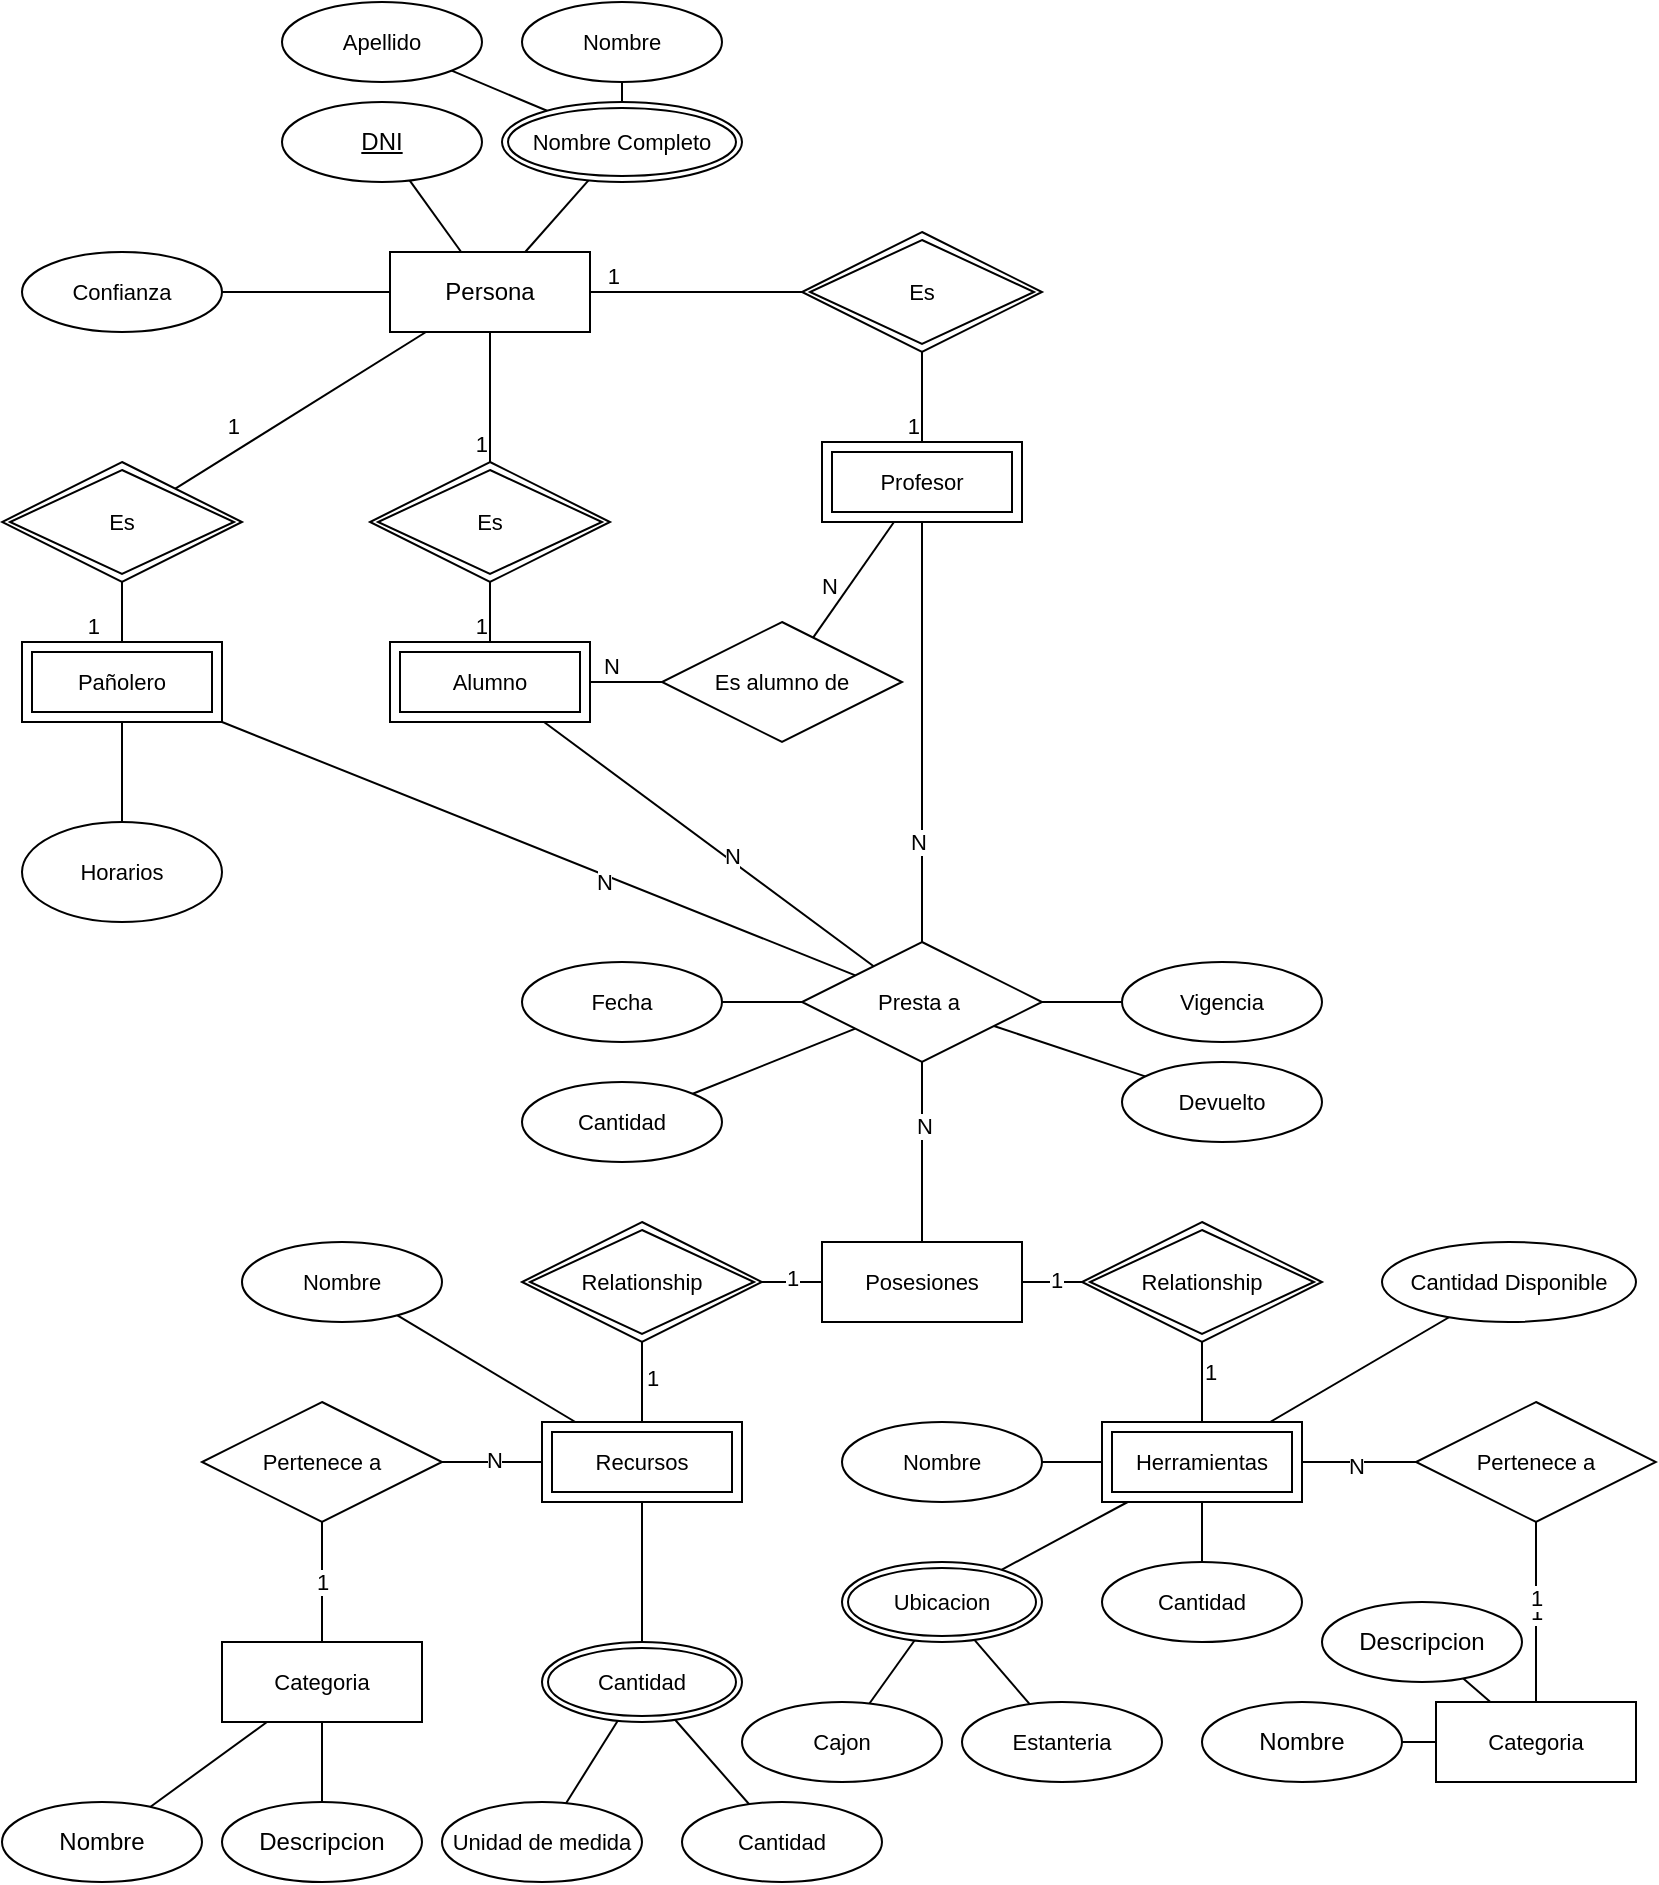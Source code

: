 <mxfile version="27.0.2">
  <diagram name="Página-1" id="O-sHqux_YMcQd7GKFfrd">
    <mxGraphModel dx="1652" dy="946" grid="1" gridSize="10" guides="1" tooltips="1" connect="1" arrows="1" fold="1" page="1" pageScale="1" pageWidth="827" pageHeight="1169" math="0" shadow="0">
      <root>
        <mxCell id="0" />
        <mxCell id="1" parent="0" />
        <mxCell id="E2emIpxxr5MAVBgKW4-d-1" value="Persona" style="whiteSpace=wrap;html=1;align=center;" parent="1" vertex="1">
          <mxGeometry x="194" y="285" width="100" height="40" as="geometry" />
        </mxCell>
        <mxCell id="E2emIpxxr5MAVBgKW4-d-2" value="&lt;u&gt;DNI&lt;/u&gt;" style="ellipse;whiteSpace=wrap;html=1;align=center;" parent="1" vertex="1">
          <mxGeometry x="140" y="210" width="100" height="40" as="geometry" />
        </mxCell>
        <mxCell id="E2emIpxxr5MAVBgKW4-d-3" value="" style="endArrow=none;html=1;rounded=0;" parent="1" source="E2emIpxxr5MAVBgKW4-d-2" target="E2emIpxxr5MAVBgKW4-d-1" edge="1">
          <mxGeometry relative="1" as="geometry">
            <mxPoint x="110" y="350" as="sourcePoint" />
            <mxPoint x="270" y="350" as="targetPoint" />
          </mxGeometry>
        </mxCell>
        <mxCell id="E2emIpxxr5MAVBgKW4-d-6" style="edgeStyle=none;shape=connector;rounded=0;orthogonalLoop=1;jettySize=auto;html=1;strokeColor=default;align=center;verticalAlign=middle;fontFamily=Helvetica;fontSize=11;fontColor=default;labelBackgroundColor=default;endArrow=none;" parent="1" source="E2emIpxxr5MAVBgKW4-d-7" target="E2emIpxxr5MAVBgKW4-d-1" edge="1">
          <mxGeometry relative="1" as="geometry">
            <mxPoint x="276.001" y="247.546" as="sourcePoint" />
          </mxGeometry>
        </mxCell>
        <mxCell id="E2emIpxxr5MAVBgKW4-d-7" value="Nombre Completo" style="ellipse;shape=doubleEllipse;margin=3;whiteSpace=wrap;html=1;align=center;fontFamily=Helvetica;fontSize=11;fontColor=default;labelBackgroundColor=default;" parent="1" vertex="1">
          <mxGeometry x="250" y="210" width="120" height="40" as="geometry" />
        </mxCell>
        <mxCell id="E2emIpxxr5MAVBgKW4-d-11" style="edgeStyle=none;shape=connector;rounded=0;orthogonalLoop=1;jettySize=auto;html=1;strokeColor=default;align=center;verticalAlign=middle;fontFamily=Helvetica;fontSize=11;fontColor=default;labelBackgroundColor=default;endArrow=none;" parent="1" source="E2emIpxxr5MAVBgKW4-d-8" target="E2emIpxxr5MAVBgKW4-d-7" edge="1">
          <mxGeometry relative="1" as="geometry" />
        </mxCell>
        <mxCell id="E2emIpxxr5MAVBgKW4-d-8" value="Nombre" style="ellipse;whiteSpace=wrap;html=1;align=center;fontFamily=Helvetica;fontSize=11;fontColor=default;labelBackgroundColor=default;" parent="1" vertex="1">
          <mxGeometry x="260" y="160" width="100" height="40" as="geometry" />
        </mxCell>
        <mxCell id="E2emIpxxr5MAVBgKW4-d-10" style="edgeStyle=none;shape=connector;rounded=0;orthogonalLoop=1;jettySize=auto;html=1;strokeColor=default;align=center;verticalAlign=middle;fontFamily=Helvetica;fontSize=11;fontColor=default;labelBackgroundColor=default;endArrow=none;" parent="1" source="E2emIpxxr5MAVBgKW4-d-9" target="E2emIpxxr5MAVBgKW4-d-7" edge="1">
          <mxGeometry relative="1" as="geometry" />
        </mxCell>
        <mxCell id="E2emIpxxr5MAVBgKW4-d-9" value="Apellido" style="ellipse;whiteSpace=wrap;html=1;align=center;fontFamily=Helvetica;fontSize=11;fontColor=default;labelBackgroundColor=default;" parent="1" vertex="1">
          <mxGeometry x="140" y="160" width="100" height="40" as="geometry" />
        </mxCell>
        <mxCell id="E2emIpxxr5MAVBgKW4-d-12" value="Es" style="shape=rhombus;double=1;perimeter=rhombusPerimeter;whiteSpace=wrap;html=1;align=center;fontFamily=Helvetica;fontSize=11;fontColor=default;labelBackgroundColor=default;" parent="1" vertex="1">
          <mxGeometry x="184" y="390" width="120" height="60" as="geometry" />
        </mxCell>
        <mxCell id="E2emIpxxr5MAVBgKW4-d-13" value="Es" style="shape=rhombus;double=1;perimeter=rhombusPerimeter;whiteSpace=wrap;html=1;align=center;fontFamily=Helvetica;fontSize=11;fontColor=default;labelBackgroundColor=default;" parent="1" vertex="1">
          <mxGeometry x="400" y="275" width="120" height="60" as="geometry" />
        </mxCell>
        <mxCell id="E2emIpxxr5MAVBgKW4-d-16" value="&lt;div&gt;Es&lt;/div&gt;" style="shape=rhombus;double=1;perimeter=rhombusPerimeter;whiteSpace=wrap;html=1;align=center;fontFamily=Helvetica;fontSize=11;fontColor=default;labelBackgroundColor=default;" parent="1" vertex="1">
          <mxGeometry y="390" width="120" height="60" as="geometry" />
        </mxCell>
        <mxCell id="T2F4RTrKxuqQYu7UsIe5-19" style="edgeStyle=none;shape=connector;rounded=0;orthogonalLoop=1;jettySize=auto;html=1;strokeColor=default;align=center;verticalAlign=middle;fontFamily=Helvetica;fontSize=11;fontColor=default;labelBackgroundColor=default;endArrow=none;" edge="1" parent="1" source="E2emIpxxr5MAVBgKW4-d-18" target="T2F4RTrKxuqQYu7UsIe5-15">
          <mxGeometry relative="1" as="geometry" />
        </mxCell>
        <mxCell id="T2F4RTrKxuqQYu7UsIe5-31" value="N" style="edgeLabel;html=1;align=center;verticalAlign=middle;resizable=0;points=[];fontFamily=Helvetica;fontSize=11;fontColor=default;labelBackgroundColor=default;" vertex="1" connectable="0" parent="T2F4RTrKxuqQYu7UsIe5-19">
          <mxGeometry x="0.519" y="-2" relative="1" as="geometry">
            <mxPoint as="offset" />
          </mxGeometry>
        </mxCell>
        <mxCell id="E2emIpxxr5MAVBgKW4-d-18" value="Profesor" style="shape=ext;margin=3;double=1;whiteSpace=wrap;html=1;align=center;fontFamily=Helvetica;fontSize=11;fontColor=default;labelBackgroundColor=default;" parent="1" vertex="1">
          <mxGeometry x="410" y="380" width="100" height="40" as="geometry" />
        </mxCell>
        <mxCell id="E2emIpxxr5MAVBgKW4-d-54" style="edgeStyle=none;shape=connector;rounded=0;orthogonalLoop=1;jettySize=auto;html=1;strokeColor=default;align=center;verticalAlign=middle;fontFamily=Helvetica;fontSize=11;fontColor=default;labelBackgroundColor=default;endArrow=none;" parent="1" source="E2emIpxxr5MAVBgKW4-d-22" target="E2emIpxxr5MAVBgKW4-d-1" edge="1">
          <mxGeometry relative="1" as="geometry" />
        </mxCell>
        <mxCell id="E2emIpxxr5MAVBgKW4-d-22" value="Confianza" style="ellipse;whiteSpace=wrap;html=1;align=center;fontFamily=Helvetica;fontSize=11;fontColor=default;labelBackgroundColor=default;" parent="1" vertex="1">
          <mxGeometry x="10" y="285" width="100" height="40" as="geometry" />
        </mxCell>
        <mxCell id="E2emIpxxr5MAVBgKW4-d-26" value="Alumno" style="shape=ext;margin=3;double=1;whiteSpace=wrap;html=1;align=center;fontFamily=Helvetica;fontSize=11;fontColor=default;labelBackgroundColor=default;" parent="1" vertex="1">
          <mxGeometry x="194" y="480" width="100" height="40" as="geometry" />
        </mxCell>
        <mxCell id="E2emIpxxr5MAVBgKW4-d-27" value="Es alumno de" style="shape=rhombus;perimeter=rhombusPerimeter;whiteSpace=wrap;html=1;align=center;fontFamily=Helvetica;fontSize=11;fontColor=default;labelBackgroundColor=default;" parent="1" vertex="1">
          <mxGeometry x="330" y="470" width="120" height="60" as="geometry" />
        </mxCell>
        <mxCell id="E2emIpxxr5MAVBgKW4-d-32" value="" style="endArrow=none;html=1;rounded=0;strokeColor=default;align=center;verticalAlign=middle;fontFamily=Helvetica;fontSize=11;fontColor=default;labelBackgroundColor=default;" parent="1" source="E2emIpxxr5MAVBgKW4-d-12" target="E2emIpxxr5MAVBgKW4-d-1" edge="1">
          <mxGeometry relative="1" as="geometry">
            <mxPoint x="20" y="450" as="sourcePoint" />
            <mxPoint x="180" y="450" as="targetPoint" />
          </mxGeometry>
        </mxCell>
        <mxCell id="E2emIpxxr5MAVBgKW4-d-33" value="1" style="resizable=0;html=1;whiteSpace=wrap;align=right;verticalAlign=bottom;fontFamily=Helvetica;fontSize=11;fontColor=default;labelBackgroundColor=default;" parent="E2emIpxxr5MAVBgKW4-d-32" connectable="0" vertex="1">
          <mxGeometry x="1" relative="1" as="geometry">
            <mxPoint x="-124" y="55" as="offset" />
          </mxGeometry>
        </mxCell>
        <mxCell id="E2emIpxxr5MAVBgKW4-d-34" value="" style="endArrow=none;html=1;rounded=0;strokeColor=default;align=center;verticalAlign=middle;fontFamily=Helvetica;fontSize=11;fontColor=default;labelBackgroundColor=default;" parent="1" source="E2emIpxxr5MAVBgKW4-d-12" target="E2emIpxxr5MAVBgKW4-d-26" edge="1">
          <mxGeometry relative="1" as="geometry">
            <mxPoint x="10" y="290" as="sourcePoint" />
            <mxPoint x="170" y="290" as="targetPoint" />
          </mxGeometry>
        </mxCell>
        <mxCell id="E2emIpxxr5MAVBgKW4-d-35" value="1" style="resizable=0;html=1;whiteSpace=wrap;align=right;verticalAlign=bottom;fontFamily=Helvetica;fontSize=11;fontColor=default;labelBackgroundColor=default;" parent="E2emIpxxr5MAVBgKW4-d-34" connectable="0" vertex="1">
          <mxGeometry x="1" relative="1" as="geometry">
            <mxPoint as="offset" />
          </mxGeometry>
        </mxCell>
        <mxCell id="E2emIpxxr5MAVBgKW4-d-36" value="" style="endArrow=none;html=1;rounded=0;strokeColor=default;align=center;verticalAlign=middle;fontFamily=Helvetica;fontSize=11;fontColor=default;labelBackgroundColor=default;" parent="1" source="E2emIpxxr5MAVBgKW4-d-27" target="E2emIpxxr5MAVBgKW4-d-26" edge="1">
          <mxGeometry relative="1" as="geometry">
            <mxPoint x="70" y="285" as="sourcePoint" />
            <mxPoint x="70" y="150" as="targetPoint" />
          </mxGeometry>
        </mxCell>
        <mxCell id="E2emIpxxr5MAVBgKW4-d-37" value="N" style="resizable=0;html=1;whiteSpace=wrap;align=right;verticalAlign=bottom;fontFamily=Helvetica;fontSize=11;fontColor=default;labelBackgroundColor=default;" parent="E2emIpxxr5MAVBgKW4-d-36" connectable="0" vertex="1">
          <mxGeometry x="1" relative="1" as="geometry">
            <mxPoint x="16" as="offset" />
          </mxGeometry>
        </mxCell>
        <mxCell id="E2emIpxxr5MAVBgKW4-d-38" value="" style="endArrow=none;html=1;rounded=0;strokeColor=default;align=center;verticalAlign=middle;fontFamily=Helvetica;fontSize=11;fontColor=default;labelBackgroundColor=default;" parent="1" source="E2emIpxxr5MAVBgKW4-d-27" target="E2emIpxxr5MAVBgKW4-d-18" edge="1">
          <mxGeometry relative="1" as="geometry">
            <mxPoint x="390" y="60" as="sourcePoint" />
            <mxPoint x="306" y="60" as="targetPoint" />
          </mxGeometry>
        </mxCell>
        <mxCell id="E2emIpxxr5MAVBgKW4-d-39" value="N" style="resizable=0;html=1;whiteSpace=wrap;align=right;verticalAlign=bottom;fontFamily=Helvetica;fontSize=11;fontColor=default;labelBackgroundColor=default;" parent="E2emIpxxr5MAVBgKW4-d-38" connectable="0" vertex="1">
          <mxGeometry x="1" relative="1" as="geometry">
            <mxPoint x="-26" y="40" as="offset" />
          </mxGeometry>
        </mxCell>
        <mxCell id="E2emIpxxr5MAVBgKW4-d-40" value="" style="endArrow=none;html=1;rounded=0;strokeColor=default;align=center;verticalAlign=middle;fontFamily=Helvetica;fontSize=11;fontColor=default;labelBackgroundColor=default;" parent="1" source="E2emIpxxr5MAVBgKW4-d-13" target="E2emIpxxr5MAVBgKW4-d-18" edge="1">
          <mxGeometry relative="1" as="geometry">
            <mxPoint x="370" y="265" as="sourcePoint" />
            <mxPoint x="370" y="130" as="targetPoint" />
          </mxGeometry>
        </mxCell>
        <mxCell id="E2emIpxxr5MAVBgKW4-d-41" value="1" style="resizable=0;html=1;whiteSpace=wrap;align=right;verticalAlign=bottom;fontFamily=Helvetica;fontSize=11;fontColor=default;labelBackgroundColor=default;" parent="E2emIpxxr5MAVBgKW4-d-40" connectable="0" vertex="1">
          <mxGeometry x="1" relative="1" as="geometry">
            <mxPoint as="offset" />
          </mxGeometry>
        </mxCell>
        <mxCell id="E2emIpxxr5MAVBgKW4-d-42" value="" style="endArrow=none;html=1;rounded=0;strokeColor=default;align=center;verticalAlign=middle;fontFamily=Helvetica;fontSize=11;fontColor=default;labelBackgroundColor=default;" parent="1" source="E2emIpxxr5MAVBgKW4-d-13" target="E2emIpxxr5MAVBgKW4-d-1" edge="1">
          <mxGeometry relative="1" as="geometry">
            <mxPoint x="450" y="235" as="sourcePoint" />
            <mxPoint x="450" y="150" as="targetPoint" />
          </mxGeometry>
        </mxCell>
        <mxCell id="E2emIpxxr5MAVBgKW4-d-43" value="1" style="resizable=0;html=1;whiteSpace=wrap;align=right;verticalAlign=bottom;fontFamily=Helvetica;fontSize=11;fontColor=default;labelBackgroundColor=default;" parent="E2emIpxxr5MAVBgKW4-d-42" connectable="0" vertex="1">
          <mxGeometry x="1" relative="1" as="geometry">
            <mxPoint x="16" as="offset" />
          </mxGeometry>
        </mxCell>
        <mxCell id="E2emIpxxr5MAVBgKW4-d-44" value="" style="endArrow=none;html=1;rounded=0;strokeColor=default;align=center;verticalAlign=middle;fontFamily=Helvetica;fontSize=11;fontColor=default;labelBackgroundColor=default;" parent="1" source="E2emIpxxr5MAVBgKW4-d-16" target="E2emIpxxr5MAVBgKW4-d-1" edge="1">
          <mxGeometry relative="1" as="geometry">
            <mxPoint x="410" y="275" as="sourcePoint" />
            <mxPoint x="304" y="302" as="targetPoint" />
          </mxGeometry>
        </mxCell>
        <mxCell id="E2emIpxxr5MAVBgKW4-d-45" value="1" style="resizable=0;html=1;whiteSpace=wrap;align=right;verticalAlign=bottom;fontFamily=Helvetica;fontSize=11;fontColor=default;labelBackgroundColor=default;" parent="E2emIpxxr5MAVBgKW4-d-44" connectable="0" vertex="1">
          <mxGeometry x="1" relative="1" as="geometry">
            <mxPoint x="32" y="65" as="offset" />
          </mxGeometry>
        </mxCell>
        <mxCell id="E2emIpxxr5MAVBgKW4-d-47" value="" style="endArrow=none;html=1;rounded=0;strokeColor=default;align=center;verticalAlign=middle;fontFamily=Helvetica;fontSize=11;fontColor=default;labelBackgroundColor=default;" parent="1" source="E2emIpxxr5MAVBgKW4-d-16" target="E2emIpxxr5MAVBgKW4-d-52" edge="1">
          <mxGeometry relative="1" as="geometry">
            <mxPoint x="330" y="330" as="sourcePoint" />
            <mxPoint x="60" y="480" as="targetPoint" />
          </mxGeometry>
        </mxCell>
        <mxCell id="E2emIpxxr5MAVBgKW4-d-48" value="1" style="resizable=0;html=1;whiteSpace=wrap;align=right;verticalAlign=bottom;fontFamily=Helvetica;fontSize=11;fontColor=default;labelBackgroundColor=default;" parent="E2emIpxxr5MAVBgKW4-d-47" connectable="0" vertex="1">
          <mxGeometry x="1" relative="1" as="geometry">
            <mxPoint x="-10" as="offset" />
          </mxGeometry>
        </mxCell>
        <mxCell id="E2emIpxxr5MAVBgKW4-d-50" style="edgeStyle=none;shape=connector;rounded=0;orthogonalLoop=1;jettySize=auto;html=1;strokeColor=default;align=center;verticalAlign=middle;fontFamily=Helvetica;fontSize=11;fontColor=default;labelBackgroundColor=default;endArrow=none;" parent="1" source="E2emIpxxr5MAVBgKW4-d-49" target="E2emIpxxr5MAVBgKW4-d-52" edge="1">
          <mxGeometry relative="1" as="geometry">
            <mxPoint x="60" y="520" as="targetPoint" />
          </mxGeometry>
        </mxCell>
        <mxCell id="E2emIpxxr5MAVBgKW4-d-49" value="Horarios" style="ellipse;whiteSpace=wrap;html=1;align=center;fontFamily=Helvetica;fontSize=11;fontColor=default;labelBackgroundColor=default;" parent="1" vertex="1">
          <mxGeometry x="10" y="570" width="100" height="50" as="geometry" />
        </mxCell>
        <mxCell id="E2emIpxxr5MAVBgKW4-d-52" value="Pañolero" style="shape=ext;margin=3;double=1;whiteSpace=wrap;html=1;align=center;fontFamily=Helvetica;fontSize=11;fontColor=default;labelBackgroundColor=default;" parent="1" vertex="1">
          <mxGeometry x="10" y="480" width="100" height="40" as="geometry" />
        </mxCell>
        <mxCell id="E2emIpxxr5MAVBgKW4-d-53" value="Posesiones" style="whiteSpace=wrap;html=1;align=center;fontFamily=Helvetica;fontSize=11;fontColor=default;labelBackgroundColor=default;" parent="1" vertex="1">
          <mxGeometry x="410" y="780" width="100" height="40" as="geometry" />
        </mxCell>
        <mxCell id="E2emIpxxr5MAVBgKW4-d-58" style="edgeStyle=none;shape=connector;rounded=0;orthogonalLoop=1;jettySize=auto;html=1;strokeColor=default;align=center;verticalAlign=middle;fontFamily=Helvetica;fontSize=11;fontColor=default;labelBackgroundColor=default;endArrow=none;" parent="1" source="E2emIpxxr5MAVBgKW4-d-57" target="E2emIpxxr5MAVBgKW4-d-53" edge="1">
          <mxGeometry relative="1" as="geometry" />
        </mxCell>
        <mxCell id="E2emIpxxr5MAVBgKW4-d-86" value="1" style="edgeLabel;html=1;align=center;verticalAlign=middle;resizable=0;points=[];fontFamily=Helvetica;fontSize=11;fontColor=default;labelBackgroundColor=default;" parent="E2emIpxxr5MAVBgKW4-d-58" vertex="1" connectable="0">
          <mxGeometry x="-0.111" y="-1" relative="1" as="geometry">
            <mxPoint as="offset" />
          </mxGeometry>
        </mxCell>
        <mxCell id="E2emIpxxr5MAVBgKW4-d-57" value="Relationship" style="shape=rhombus;double=1;perimeter=rhombusPerimeter;whiteSpace=wrap;html=1;align=center;fontFamily=Helvetica;fontSize=11;fontColor=default;labelBackgroundColor=default;" parent="1" vertex="1">
          <mxGeometry x="540" y="770" width="120" height="60" as="geometry" />
        </mxCell>
        <mxCell id="E2emIpxxr5MAVBgKW4-d-60" style="edgeStyle=none;shape=connector;rounded=0;orthogonalLoop=1;jettySize=auto;html=1;strokeColor=default;align=center;verticalAlign=middle;fontFamily=Helvetica;fontSize=11;fontColor=default;labelBackgroundColor=default;endArrow=none;" parent="1" source="E2emIpxxr5MAVBgKW4-d-59" target="E2emIpxxr5MAVBgKW4-d-53" edge="1">
          <mxGeometry relative="1" as="geometry" />
        </mxCell>
        <mxCell id="E2emIpxxr5MAVBgKW4-d-85" value="1" style="edgeLabel;html=1;align=center;verticalAlign=middle;resizable=0;points=[];fontFamily=Helvetica;fontSize=11;fontColor=default;labelBackgroundColor=default;" parent="E2emIpxxr5MAVBgKW4-d-60" vertex="1" connectable="0">
          <mxGeometry y="2" relative="1" as="geometry">
            <mxPoint as="offset" />
          </mxGeometry>
        </mxCell>
        <mxCell id="E2emIpxxr5MAVBgKW4-d-59" value="Relationship" style="shape=rhombus;double=1;perimeter=rhombusPerimeter;whiteSpace=wrap;html=1;align=center;fontFamily=Helvetica;fontSize=11;fontColor=default;labelBackgroundColor=default;" parent="1" vertex="1">
          <mxGeometry x="260" y="770" width="120" height="60" as="geometry" />
        </mxCell>
        <mxCell id="E2emIpxxr5MAVBgKW4-d-62" style="edgeStyle=none;shape=connector;rounded=0;orthogonalLoop=1;jettySize=auto;html=1;strokeColor=default;align=center;verticalAlign=middle;fontFamily=Helvetica;fontSize=11;fontColor=default;labelBackgroundColor=default;endArrow=none;" parent="1" source="E2emIpxxr5MAVBgKW4-d-61" target="E2emIpxxr5MAVBgKW4-d-59" edge="1">
          <mxGeometry relative="1" as="geometry" />
        </mxCell>
        <mxCell id="E2emIpxxr5MAVBgKW4-d-88" value="1" style="edgeLabel;html=1;align=center;verticalAlign=middle;resizable=0;points=[];fontFamily=Helvetica;fontSize=11;fontColor=default;labelBackgroundColor=default;" parent="E2emIpxxr5MAVBgKW4-d-62" vertex="1" connectable="0">
          <mxGeometry x="0.1" y="-5" relative="1" as="geometry">
            <mxPoint as="offset" />
          </mxGeometry>
        </mxCell>
        <mxCell id="E2emIpxxr5MAVBgKW4-d-61" value="Recursos" style="shape=ext;margin=3;double=1;whiteSpace=wrap;html=1;align=center;fontFamily=Helvetica;fontSize=11;fontColor=default;labelBackgroundColor=default;" parent="1" vertex="1">
          <mxGeometry x="270" y="870" width="100" height="40" as="geometry" />
        </mxCell>
        <mxCell id="E2emIpxxr5MAVBgKW4-d-64" style="edgeStyle=none;shape=connector;rounded=0;orthogonalLoop=1;jettySize=auto;html=1;strokeColor=default;align=center;verticalAlign=middle;fontFamily=Helvetica;fontSize=11;fontColor=default;labelBackgroundColor=default;endArrow=none;" parent="1" source="E2emIpxxr5MAVBgKW4-d-63" target="E2emIpxxr5MAVBgKW4-d-57" edge="1">
          <mxGeometry relative="1" as="geometry" />
        </mxCell>
        <mxCell id="E2emIpxxr5MAVBgKW4-d-87" value="1" style="edgeLabel;html=1;align=center;verticalAlign=middle;resizable=0;points=[];fontFamily=Helvetica;fontSize=11;fontColor=default;labelBackgroundColor=default;" parent="E2emIpxxr5MAVBgKW4-d-64" vertex="1" connectable="0">
          <mxGeometry x="0.25" y="-4" relative="1" as="geometry">
            <mxPoint as="offset" />
          </mxGeometry>
        </mxCell>
        <mxCell id="E2emIpxxr5MAVBgKW4-d-63" value="Herramientas" style="shape=ext;margin=3;double=1;whiteSpace=wrap;html=1;align=center;fontFamily=Helvetica;fontSize=11;fontColor=default;labelBackgroundColor=default;" parent="1" vertex="1">
          <mxGeometry x="550" y="870" width="100" height="40" as="geometry" />
        </mxCell>
        <mxCell id="E2emIpxxr5MAVBgKW4-d-66" style="edgeStyle=none;shape=connector;rounded=0;orthogonalLoop=1;jettySize=auto;html=1;strokeColor=default;align=center;verticalAlign=middle;fontFamily=Helvetica;fontSize=11;fontColor=default;labelBackgroundColor=default;endArrow=none;" parent="1" source="E2emIpxxr5MAVBgKW4-d-67" target="E2emIpxxr5MAVBgKW4-d-61" edge="1">
          <mxGeometry relative="1" as="geometry">
            <mxPoint x="320" y="960" as="sourcePoint" />
          </mxGeometry>
        </mxCell>
        <mxCell id="E2emIpxxr5MAVBgKW4-d-67" value="Cantidad" style="ellipse;shape=doubleEllipse;margin=3;whiteSpace=wrap;html=1;align=center;fontFamily=Helvetica;fontSize=11;fontColor=default;labelBackgroundColor=default;" parent="1" vertex="1">
          <mxGeometry x="270" y="980" width="100" height="40" as="geometry" />
        </mxCell>
        <mxCell id="E2emIpxxr5MAVBgKW4-d-69" style="edgeStyle=none;shape=connector;rounded=0;orthogonalLoop=1;jettySize=auto;html=1;strokeColor=default;align=center;verticalAlign=middle;fontFamily=Helvetica;fontSize=11;fontColor=default;labelBackgroundColor=default;endArrow=none;" parent="1" source="E2emIpxxr5MAVBgKW4-d-68" target="E2emIpxxr5MAVBgKW4-d-67" edge="1">
          <mxGeometry relative="1" as="geometry" />
        </mxCell>
        <mxCell id="E2emIpxxr5MAVBgKW4-d-68" value="Cantidad" style="ellipse;whiteSpace=wrap;html=1;align=center;fontFamily=Helvetica;fontSize=11;fontColor=default;labelBackgroundColor=default;" parent="1" vertex="1">
          <mxGeometry x="340" y="1060" width="100" height="40" as="geometry" />
        </mxCell>
        <mxCell id="E2emIpxxr5MAVBgKW4-d-71" style="edgeStyle=none;shape=connector;rounded=0;orthogonalLoop=1;jettySize=auto;html=1;strokeColor=default;align=center;verticalAlign=middle;fontFamily=Helvetica;fontSize=11;fontColor=default;labelBackgroundColor=default;endArrow=none;" parent="1" source="E2emIpxxr5MAVBgKW4-d-70" target="E2emIpxxr5MAVBgKW4-d-67" edge="1">
          <mxGeometry relative="1" as="geometry" />
        </mxCell>
        <mxCell id="E2emIpxxr5MAVBgKW4-d-70" value="Unidad de medida" style="ellipse;whiteSpace=wrap;html=1;align=center;fontFamily=Helvetica;fontSize=11;fontColor=default;labelBackgroundColor=default;" parent="1" vertex="1">
          <mxGeometry x="220" y="1060" width="100" height="40" as="geometry" />
        </mxCell>
        <mxCell id="E2emIpxxr5MAVBgKW4-d-74" style="edgeStyle=none;shape=connector;rounded=0;orthogonalLoop=1;jettySize=auto;html=1;strokeColor=default;align=center;verticalAlign=middle;fontFamily=Helvetica;fontSize=11;fontColor=default;labelBackgroundColor=default;endArrow=none;" parent="1" source="E2emIpxxr5MAVBgKW4-d-73" target="E2emIpxxr5MAVBgKW4-d-61" edge="1">
          <mxGeometry relative="1" as="geometry" />
        </mxCell>
        <mxCell id="E2emIpxxr5MAVBgKW4-d-73" value="Nombre" style="ellipse;whiteSpace=wrap;html=1;align=center;fontFamily=Helvetica;fontSize=11;fontColor=default;labelBackgroundColor=default;" parent="1" vertex="1">
          <mxGeometry x="120" y="780" width="100" height="40" as="geometry" />
        </mxCell>
        <mxCell id="E2emIpxxr5MAVBgKW4-d-77" style="edgeStyle=none;shape=connector;rounded=0;orthogonalLoop=1;jettySize=auto;html=1;strokeColor=default;align=center;verticalAlign=middle;fontFamily=Helvetica;fontSize=11;fontColor=default;labelBackgroundColor=default;endArrow=none;" parent="1" source="E2emIpxxr5MAVBgKW4-d-76" target="E2emIpxxr5MAVBgKW4-d-63" edge="1">
          <mxGeometry relative="1" as="geometry" />
        </mxCell>
        <mxCell id="E2emIpxxr5MAVBgKW4-d-76" value="Cantidad" style="ellipse;whiteSpace=wrap;html=1;align=center;fontFamily=Helvetica;fontSize=11;fontColor=default;labelBackgroundColor=default;" parent="1" vertex="1">
          <mxGeometry x="550" y="940" width="100" height="40" as="geometry" />
        </mxCell>
        <mxCell id="E2emIpxxr5MAVBgKW4-d-79" style="edgeStyle=none;shape=connector;rounded=0;orthogonalLoop=1;jettySize=auto;html=1;strokeColor=default;align=center;verticalAlign=middle;fontFamily=Helvetica;fontSize=11;fontColor=default;labelBackgroundColor=default;endArrow=none;" parent="1" source="E2emIpxxr5MAVBgKW4-d-78" target="E2emIpxxr5MAVBgKW4-d-61" edge="1">
          <mxGeometry relative="1" as="geometry" />
        </mxCell>
        <mxCell id="E2emIpxxr5MAVBgKW4-d-83" value="N" style="edgeLabel;html=1;align=center;verticalAlign=middle;resizable=0;points=[];fontFamily=Helvetica;fontSize=11;fontColor=default;labelBackgroundColor=default;" parent="E2emIpxxr5MAVBgKW4-d-79" vertex="1" connectable="0">
          <mxGeometry x="0.04" y="1" relative="1" as="geometry">
            <mxPoint as="offset" />
          </mxGeometry>
        </mxCell>
        <mxCell id="E2emIpxxr5MAVBgKW4-d-81" value="1" style="edgeStyle=none;shape=connector;rounded=0;orthogonalLoop=1;jettySize=auto;html=1;strokeColor=default;align=center;verticalAlign=middle;fontFamily=Helvetica;fontSize=11;fontColor=default;labelBackgroundColor=default;endArrow=none;" parent="1" source="E2emIpxxr5MAVBgKW4-d-78" target="E2emIpxxr5MAVBgKW4-d-80" edge="1">
          <mxGeometry relative="1" as="geometry" />
        </mxCell>
        <mxCell id="E2emIpxxr5MAVBgKW4-d-82" value="1" style="edgeLabel;html=1;align=center;verticalAlign=middle;resizable=0;points=[];fontFamily=Helvetica;fontSize=11;fontColor=default;labelBackgroundColor=default;" parent="E2emIpxxr5MAVBgKW4-d-81" vertex="1" connectable="0">
          <mxGeometry x="-0.5" y="1" relative="1" as="geometry">
            <mxPoint x="-1" y="15" as="offset" />
          </mxGeometry>
        </mxCell>
        <mxCell id="E2emIpxxr5MAVBgKW4-d-78" value="Pertenece a" style="shape=rhombus;perimeter=rhombusPerimeter;whiteSpace=wrap;html=1;align=center;fontFamily=Helvetica;fontSize=11;fontColor=default;labelBackgroundColor=default;" parent="1" vertex="1">
          <mxGeometry x="100" y="860" width="120" height="60" as="geometry" />
        </mxCell>
        <mxCell id="E2emIpxxr5MAVBgKW4-d-80" value="Categoria" style="whiteSpace=wrap;html=1;align=center;fontFamily=Helvetica;fontSize=11;fontColor=default;labelBackgroundColor=default;" parent="1" vertex="1">
          <mxGeometry x="110" y="980" width="100" height="40" as="geometry" />
        </mxCell>
        <mxCell id="E2emIpxxr5MAVBgKW4-d-94" value="1" style="edgeStyle=none;shape=connector;rounded=0;orthogonalLoop=1;jettySize=auto;html=1;strokeColor=default;align=center;verticalAlign=middle;fontFamily=Helvetica;fontSize=11;fontColor=default;labelBackgroundColor=default;endArrow=none;" parent="1" source="E2emIpxxr5MAVBgKW4-d-96" target="E2emIpxxr5MAVBgKW4-d-97" edge="1">
          <mxGeometry relative="1" as="geometry" />
        </mxCell>
        <mxCell id="E2emIpxxr5MAVBgKW4-d-95" value="1" style="edgeLabel;html=1;align=center;verticalAlign=middle;resizable=0;points=[];fontFamily=Helvetica;fontSize=11;fontColor=default;labelBackgroundColor=default;" parent="E2emIpxxr5MAVBgKW4-d-94" vertex="1" connectable="0">
          <mxGeometry x="-0.5" y="1" relative="1" as="geometry">
            <mxPoint x="-1" y="15" as="offset" />
          </mxGeometry>
        </mxCell>
        <mxCell id="E2emIpxxr5MAVBgKW4-d-98" style="edgeStyle=none;shape=connector;rounded=0;orthogonalLoop=1;jettySize=auto;html=1;strokeColor=default;align=center;verticalAlign=middle;fontFamily=Helvetica;fontSize=11;fontColor=default;labelBackgroundColor=default;endArrow=none;" parent="1" source="E2emIpxxr5MAVBgKW4-d-96" target="E2emIpxxr5MAVBgKW4-d-63" edge="1">
          <mxGeometry relative="1" as="geometry" />
        </mxCell>
        <mxCell id="T2F4RTrKxuqQYu7UsIe5-1" value="N" style="edgeLabel;html=1;align=center;verticalAlign=middle;resizable=0;points=[];" vertex="1" connectable="0" parent="E2emIpxxr5MAVBgKW4-d-98">
          <mxGeometry x="0.076" y="2" relative="1" as="geometry">
            <mxPoint as="offset" />
          </mxGeometry>
        </mxCell>
        <mxCell id="E2emIpxxr5MAVBgKW4-d-96" value="Pertenece a" style="shape=rhombus;perimeter=rhombusPerimeter;whiteSpace=wrap;html=1;align=center;fontFamily=Helvetica;fontSize=11;fontColor=default;labelBackgroundColor=default;" parent="1" vertex="1">
          <mxGeometry x="707" y="860" width="120" height="60" as="geometry" />
        </mxCell>
        <mxCell id="T2F4RTrKxuqQYu7UsIe5-11" style="edgeStyle=none;shape=connector;rounded=0;orthogonalLoop=1;jettySize=auto;html=1;strokeColor=default;align=center;verticalAlign=middle;fontFamily=Helvetica;fontSize=11;fontColor=default;labelBackgroundColor=default;endArrow=none;" edge="1" parent="1" source="E2emIpxxr5MAVBgKW4-d-97" target="T2F4RTrKxuqQYu7UsIe5-8">
          <mxGeometry relative="1" as="geometry" />
        </mxCell>
        <mxCell id="E2emIpxxr5MAVBgKW4-d-97" value="Categoria" style="whiteSpace=wrap;html=1;align=center;fontFamily=Helvetica;fontSize=11;fontColor=default;labelBackgroundColor=default;" parent="1" vertex="1">
          <mxGeometry x="717" y="1010" width="100" height="40" as="geometry" />
        </mxCell>
        <mxCell id="E2emIpxxr5MAVBgKW4-d-100" style="edgeStyle=none;shape=connector;rounded=0;orthogonalLoop=1;jettySize=auto;html=1;strokeColor=default;align=center;verticalAlign=middle;fontFamily=Helvetica;fontSize=11;fontColor=default;labelBackgroundColor=default;endArrow=none;" parent="1" source="E2emIpxxr5MAVBgKW4-d-99" target="E2emIpxxr5MAVBgKW4-d-63" edge="1">
          <mxGeometry relative="1" as="geometry" />
        </mxCell>
        <mxCell id="E2emIpxxr5MAVBgKW4-d-99" value="Nombre" style="ellipse;whiteSpace=wrap;html=1;align=center;fontFamily=Helvetica;fontSize=11;fontColor=default;labelBackgroundColor=default;" parent="1" vertex="1">
          <mxGeometry x="420" y="870" width="100" height="40" as="geometry" />
        </mxCell>
        <mxCell id="E2emIpxxr5MAVBgKW4-d-105" style="edgeStyle=none;shape=connector;rounded=0;orthogonalLoop=1;jettySize=auto;html=1;strokeColor=default;align=center;verticalAlign=middle;fontFamily=Helvetica;fontSize=11;fontColor=default;labelBackgroundColor=default;endArrow=none;" parent="1" source="E2emIpxxr5MAVBgKW4-d-104" target="E2emIpxxr5MAVBgKW4-d-63" edge="1">
          <mxGeometry relative="1" as="geometry" />
        </mxCell>
        <mxCell id="E2emIpxxr5MAVBgKW4-d-104" value="Ubicacion" style="ellipse;shape=doubleEllipse;margin=3;whiteSpace=wrap;html=1;align=center;fontFamily=Helvetica;fontSize=11;fontColor=default;labelBackgroundColor=default;" parent="1" vertex="1">
          <mxGeometry x="420" y="940" width="100" height="40" as="geometry" />
        </mxCell>
        <mxCell id="E2emIpxxr5MAVBgKW4-d-107" style="edgeStyle=none;shape=connector;rounded=0;orthogonalLoop=1;jettySize=auto;html=1;strokeColor=default;align=center;verticalAlign=middle;fontFamily=Helvetica;fontSize=11;fontColor=default;labelBackgroundColor=default;endArrow=none;" parent="1" source="E2emIpxxr5MAVBgKW4-d-106" target="E2emIpxxr5MAVBgKW4-d-104" edge="1">
          <mxGeometry relative="1" as="geometry" />
        </mxCell>
        <mxCell id="E2emIpxxr5MAVBgKW4-d-106" value="Estanteria" style="ellipse;whiteSpace=wrap;html=1;align=center;fontFamily=Helvetica;fontSize=11;fontColor=default;labelBackgroundColor=default;" parent="1" vertex="1">
          <mxGeometry x="480" y="1010" width="100" height="40" as="geometry" />
        </mxCell>
        <mxCell id="E2emIpxxr5MAVBgKW4-d-109" style="edgeStyle=none;shape=connector;rounded=0;orthogonalLoop=1;jettySize=auto;html=1;strokeColor=default;align=center;verticalAlign=middle;fontFamily=Helvetica;fontSize=11;fontColor=default;labelBackgroundColor=default;endArrow=none;" parent="1" source="E2emIpxxr5MAVBgKW4-d-108" target="E2emIpxxr5MAVBgKW4-d-104" edge="1">
          <mxGeometry relative="1" as="geometry" />
        </mxCell>
        <mxCell id="E2emIpxxr5MAVBgKW4-d-108" value="Cajon" style="ellipse;whiteSpace=wrap;html=1;align=center;fontFamily=Helvetica;fontSize=11;fontColor=default;labelBackgroundColor=default;" parent="1" vertex="1">
          <mxGeometry x="370" y="1010" width="100" height="40" as="geometry" />
        </mxCell>
        <mxCell id="T2F4RTrKxuqQYu7UsIe5-5" style="edgeStyle=none;shape=connector;rounded=0;orthogonalLoop=1;jettySize=auto;html=1;strokeColor=default;align=center;verticalAlign=middle;fontFamily=Helvetica;fontSize=11;fontColor=default;labelBackgroundColor=default;endArrow=none;" edge="1" parent="1" source="T2F4RTrKxuqQYu7UsIe5-3" target="E2emIpxxr5MAVBgKW4-d-80">
          <mxGeometry relative="1" as="geometry" />
        </mxCell>
        <mxCell id="T2F4RTrKxuqQYu7UsIe5-3" value="Nombre" style="ellipse;whiteSpace=wrap;html=1;align=center;" vertex="1" parent="1">
          <mxGeometry y="1060" width="100" height="40" as="geometry" />
        </mxCell>
        <mxCell id="T2F4RTrKxuqQYu7UsIe5-7" style="edgeStyle=none;shape=connector;rounded=0;orthogonalLoop=1;jettySize=auto;html=1;strokeColor=default;align=center;verticalAlign=middle;fontFamily=Helvetica;fontSize=11;fontColor=default;labelBackgroundColor=default;endArrow=none;" edge="1" parent="1" source="T2F4RTrKxuqQYu7UsIe5-6" target="E2emIpxxr5MAVBgKW4-d-80">
          <mxGeometry relative="1" as="geometry" />
        </mxCell>
        <mxCell id="T2F4RTrKxuqQYu7UsIe5-6" value="Descripcion" style="ellipse;whiteSpace=wrap;html=1;align=center;" vertex="1" parent="1">
          <mxGeometry x="110" y="1060" width="100" height="40" as="geometry" />
        </mxCell>
        <mxCell id="T2F4RTrKxuqQYu7UsIe5-8" value="Nombre" style="ellipse;whiteSpace=wrap;html=1;align=center;" vertex="1" parent="1">
          <mxGeometry x="600" y="1010" width="100" height="40" as="geometry" />
        </mxCell>
        <mxCell id="T2F4RTrKxuqQYu7UsIe5-10" style="edgeStyle=none;shape=connector;rounded=0;orthogonalLoop=1;jettySize=auto;html=1;strokeColor=default;align=center;verticalAlign=middle;fontFamily=Helvetica;fontSize=11;fontColor=default;labelBackgroundColor=default;endArrow=none;" edge="1" parent="1" source="T2F4RTrKxuqQYu7UsIe5-9" target="E2emIpxxr5MAVBgKW4-d-97">
          <mxGeometry relative="1" as="geometry" />
        </mxCell>
        <mxCell id="T2F4RTrKxuqQYu7UsIe5-9" value="Descripcion" style="ellipse;whiteSpace=wrap;html=1;align=center;" vertex="1" parent="1">
          <mxGeometry x="660" y="960" width="100" height="40" as="geometry" />
        </mxCell>
        <mxCell id="T2F4RTrKxuqQYu7UsIe5-16" style="edgeStyle=none;shape=connector;rounded=0;orthogonalLoop=1;jettySize=auto;html=1;strokeColor=default;align=center;verticalAlign=middle;fontFamily=Helvetica;fontSize=11;fontColor=default;labelBackgroundColor=default;endArrow=none;" edge="1" parent="1" source="T2F4RTrKxuqQYu7UsIe5-15" target="E2emIpxxr5MAVBgKW4-d-52">
          <mxGeometry relative="1" as="geometry" />
        </mxCell>
        <mxCell id="T2F4RTrKxuqQYu7UsIe5-30" value="N" style="edgeLabel;html=1;align=center;verticalAlign=middle;resizable=0;points=[];fontFamily=Helvetica;fontSize=11;fontColor=default;labelBackgroundColor=default;" vertex="1" connectable="0" parent="T2F4RTrKxuqQYu7UsIe5-16">
          <mxGeometry x="-0.626" y="-2" relative="1" as="geometry">
            <mxPoint x="-67" y="-21" as="offset" />
          </mxGeometry>
        </mxCell>
        <mxCell id="T2F4RTrKxuqQYu7UsIe5-17" style="edgeStyle=none;shape=connector;rounded=0;orthogonalLoop=1;jettySize=auto;html=1;strokeColor=default;align=center;verticalAlign=middle;fontFamily=Helvetica;fontSize=11;fontColor=default;labelBackgroundColor=default;endArrow=none;" edge="1" parent="1" source="T2F4RTrKxuqQYu7UsIe5-15" target="E2emIpxxr5MAVBgKW4-d-26">
          <mxGeometry relative="1" as="geometry" />
        </mxCell>
        <mxCell id="T2F4RTrKxuqQYu7UsIe5-29" value="N" style="edgeLabel;html=1;align=center;verticalAlign=middle;resizable=0;points=[];fontFamily=Helvetica;fontSize=11;fontColor=default;labelBackgroundColor=default;" vertex="1" connectable="0" parent="T2F4RTrKxuqQYu7UsIe5-17">
          <mxGeometry x="-0.134" y="-3" relative="1" as="geometry">
            <mxPoint x="-1" as="offset" />
          </mxGeometry>
        </mxCell>
        <mxCell id="T2F4RTrKxuqQYu7UsIe5-18" style="edgeStyle=none;shape=connector;rounded=0;orthogonalLoop=1;jettySize=auto;html=1;strokeColor=default;align=center;verticalAlign=middle;fontFamily=Helvetica;fontSize=11;fontColor=default;labelBackgroundColor=default;endArrow=none;" edge="1" parent="1" source="T2F4RTrKxuqQYu7UsIe5-15" target="E2emIpxxr5MAVBgKW4-d-53">
          <mxGeometry relative="1" as="geometry" />
        </mxCell>
        <mxCell id="T2F4RTrKxuqQYu7UsIe5-27" value="N" style="edgeLabel;html=1;align=center;verticalAlign=middle;resizable=0;points=[];fontFamily=Helvetica;fontSize=11;fontColor=default;labelBackgroundColor=default;" vertex="1" connectable="0" parent="T2F4RTrKxuqQYu7UsIe5-18">
          <mxGeometry x="-0.302" y="1" relative="1" as="geometry">
            <mxPoint as="offset" />
          </mxGeometry>
        </mxCell>
        <mxCell id="T2F4RTrKxuqQYu7UsIe5-15" value="Presta a&amp;nbsp;" style="shape=rhombus;perimeter=rhombusPerimeter;whiteSpace=wrap;html=1;align=center;fontFamily=Helvetica;fontSize=11;fontColor=default;labelBackgroundColor=default;" vertex="1" parent="1">
          <mxGeometry x="400" y="630" width="120" height="60" as="geometry" />
        </mxCell>
        <mxCell id="T2F4RTrKxuqQYu7UsIe5-22" style="edgeStyle=none;shape=connector;rounded=0;orthogonalLoop=1;jettySize=auto;html=1;strokeColor=default;align=center;verticalAlign=middle;fontFamily=Helvetica;fontSize=11;fontColor=default;labelBackgroundColor=default;endArrow=none;" edge="1" parent="1" source="T2F4RTrKxuqQYu7UsIe5-21" target="T2F4RTrKxuqQYu7UsIe5-15">
          <mxGeometry relative="1" as="geometry" />
        </mxCell>
        <mxCell id="T2F4RTrKxuqQYu7UsIe5-21" value="Fecha" style="ellipse;whiteSpace=wrap;html=1;align=center;fontFamily=Helvetica;fontSize=11;fontColor=default;labelBackgroundColor=default;" vertex="1" parent="1">
          <mxGeometry x="260" y="640" width="100" height="40" as="geometry" />
        </mxCell>
        <mxCell id="T2F4RTrKxuqQYu7UsIe5-24" style="edgeStyle=none;shape=connector;rounded=0;orthogonalLoop=1;jettySize=auto;html=1;strokeColor=default;align=center;verticalAlign=middle;fontFamily=Helvetica;fontSize=11;fontColor=default;labelBackgroundColor=default;endArrow=none;" edge="1" parent="1" source="T2F4RTrKxuqQYu7UsIe5-23" target="T2F4RTrKxuqQYu7UsIe5-15">
          <mxGeometry relative="1" as="geometry" />
        </mxCell>
        <mxCell id="T2F4RTrKxuqQYu7UsIe5-23" value="Vigencia" style="ellipse;whiteSpace=wrap;html=1;align=center;fontFamily=Helvetica;fontSize=11;fontColor=default;labelBackgroundColor=default;" vertex="1" parent="1">
          <mxGeometry x="560" y="640" width="100" height="40" as="geometry" />
        </mxCell>
        <mxCell id="T2F4RTrKxuqQYu7UsIe5-33" style="edgeStyle=none;shape=connector;rounded=0;orthogonalLoop=1;jettySize=auto;html=1;strokeColor=default;align=center;verticalAlign=middle;fontFamily=Helvetica;fontSize=11;fontColor=default;labelBackgroundColor=default;endArrow=none;" edge="1" parent="1" source="T2F4RTrKxuqQYu7UsIe5-32" target="T2F4RTrKxuqQYu7UsIe5-15">
          <mxGeometry relative="1" as="geometry" />
        </mxCell>
        <mxCell id="T2F4RTrKxuqQYu7UsIe5-32" value="Devuelto" style="ellipse;whiteSpace=wrap;html=1;align=center;fontFamily=Helvetica;fontSize=11;fontColor=default;labelBackgroundColor=default;" vertex="1" parent="1">
          <mxGeometry x="560" y="690" width="100" height="40" as="geometry" />
        </mxCell>
        <mxCell id="T2F4RTrKxuqQYu7UsIe5-35" style="edgeStyle=none;shape=connector;rounded=0;orthogonalLoop=1;jettySize=auto;html=1;strokeColor=default;align=center;verticalAlign=middle;fontFamily=Helvetica;fontSize=11;fontColor=default;labelBackgroundColor=default;endArrow=none;" edge="1" parent="1" source="T2F4RTrKxuqQYu7UsIe5-34" target="T2F4RTrKxuqQYu7UsIe5-15">
          <mxGeometry relative="1" as="geometry" />
        </mxCell>
        <mxCell id="T2F4RTrKxuqQYu7UsIe5-34" value="Cantidad" style="ellipse;whiteSpace=wrap;html=1;align=center;fontFamily=Helvetica;fontSize=11;fontColor=default;labelBackgroundColor=default;" vertex="1" parent="1">
          <mxGeometry x="260" y="700" width="100" height="40" as="geometry" />
        </mxCell>
        <mxCell id="T2F4RTrKxuqQYu7UsIe5-37" style="edgeStyle=none;shape=connector;rounded=0;orthogonalLoop=1;jettySize=auto;html=1;strokeColor=default;align=center;verticalAlign=middle;fontFamily=Helvetica;fontSize=11;fontColor=default;labelBackgroundColor=default;endArrow=none;" edge="1" parent="1" source="T2F4RTrKxuqQYu7UsIe5-36" target="E2emIpxxr5MAVBgKW4-d-63">
          <mxGeometry relative="1" as="geometry" />
        </mxCell>
        <mxCell id="T2F4RTrKxuqQYu7UsIe5-36" value="Cantidad Disponible" style="ellipse;whiteSpace=wrap;html=1;align=center;fontFamily=Helvetica;fontSize=11;fontColor=default;labelBackgroundColor=default;" vertex="1" parent="1">
          <mxGeometry x="690" y="780" width="127" height="40" as="geometry" />
        </mxCell>
      </root>
    </mxGraphModel>
  </diagram>
</mxfile>
